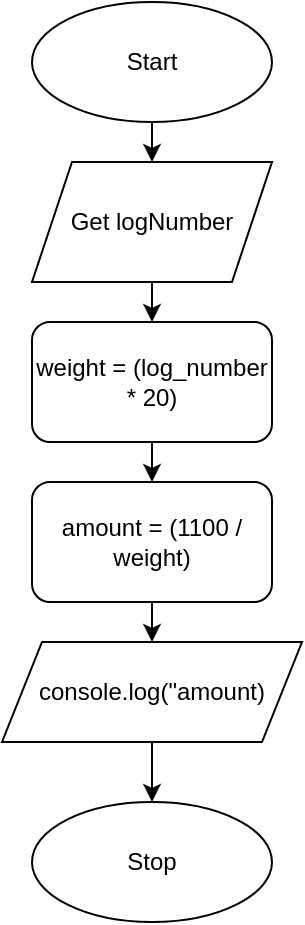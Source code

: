 <mxfile><diagram id="2CCKWg8exkZoqCpP0C4-" name="Page-1"><mxGraphModel dx="594" dy="561" grid="1" gridSize="10" guides="1" tooltips="1" connect="1" arrows="1" fold="1" page="1" pageScale="1" pageWidth="827" pageHeight="1169" math="0" shadow="0"><root><mxCell id="0"/><mxCell id="1" parent="0"/><mxCell id="5" value="" style="edgeStyle=none;html=1;" parent="1" source="2" target="4" edge="1"><mxGeometry relative="1" as="geometry"/></mxCell><mxCell id="2" value="Start" style="ellipse;whiteSpace=wrap;html=1;" parent="1" vertex="1"><mxGeometry x="100" y="70" width="120" height="60" as="geometry"/></mxCell><mxCell id="3" value="Stop" style="ellipse;whiteSpace=wrap;html=1;" parent="1" vertex="1"><mxGeometry x="100" y="470" width="120" height="60" as="geometry"/></mxCell><mxCell id="10" value="" style="edgeStyle=none;html=1;" parent="1" source="4" target="8" edge="1"><mxGeometry relative="1" as="geometry"/></mxCell><mxCell id="4" value="Get logNumber" style="shape=parallelogram;perimeter=parallelogramPerimeter;whiteSpace=wrap;html=1;fixedSize=1;" parent="1" vertex="1"><mxGeometry x="100" y="150" width="120" height="60" as="geometry"/></mxCell><mxCell id="11" value="" style="edgeStyle=none;html=1;" parent="1" source="8" target="9" edge="1"><mxGeometry relative="1" as="geometry"/></mxCell><mxCell id="8" value="weight = (log_number * 20)" style="rounded=1;whiteSpace=wrap;html=1;" parent="1" vertex="1"><mxGeometry x="100" y="230" width="120" height="60" as="geometry"/></mxCell><mxCell id="14" value="" style="edgeStyle=none;html=1;" parent="1" source="9" target="13" edge="1"><mxGeometry relative="1" as="geometry"/></mxCell><mxCell id="9" value="amount = (1100 / weight)" style="rounded=1;whiteSpace=wrap;html=1;" parent="1" vertex="1"><mxGeometry x="100" y="310" width="120" height="60" as="geometry"/></mxCell><mxCell id="15" value="" style="edgeStyle=none;html=1;" parent="1" source="13" target="3" edge="1"><mxGeometry relative="1" as="geometry"/></mxCell><mxCell id="13" value="console.log(&quot;amount)" style="shape=parallelogram;perimeter=parallelogramPerimeter;whiteSpace=wrap;html=1;fixedSize=1;" parent="1" vertex="1"><mxGeometry x="85" y="390" width="150" height="50" as="geometry"/></mxCell></root></mxGraphModel></diagram></mxfile>